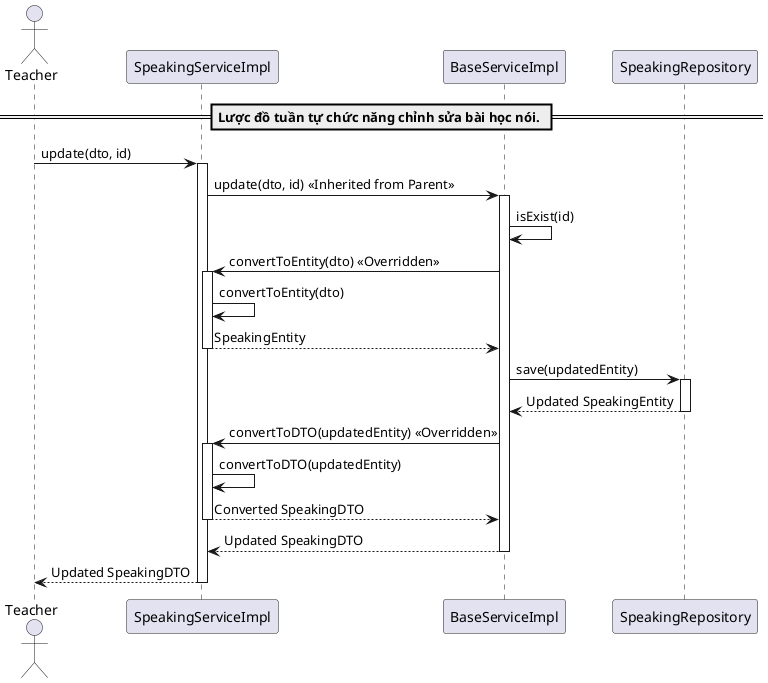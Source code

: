 @startuml updateSpeaking

actor Teacher
participant "SpeakingServiceImpl" as SpeakingService
participant "BaseServiceImpl" as BaseService
participant "SpeakingRepository" as Repository

== Lược đồ tuần tự chức năng chỉnh sửa bài học nói. ==
Teacher -> SpeakingService: update(dto, id)
activate SpeakingService

SpeakingService -> BaseService: update(dto, id) << Inherited from Parent >>
activate BaseService

BaseService -> BaseService: isExist(id)
BaseService -> SpeakingService: convertToEntity(dto) << Overridden >>
activate SpeakingService
SpeakingService -> SpeakingService: convertToEntity(dto)
SpeakingService --> BaseService: SpeakingEntity
deactivate SpeakingService

BaseService -> Repository: save(updatedEntity)
activate Repository
Repository --> BaseService: Updated SpeakingEntity
deactivate Repository

BaseService -> SpeakingService: convertToDTO(updatedEntity) << Overridden >>
activate SpeakingService
SpeakingService -> SpeakingService: convertToDTO(updatedEntity)
SpeakingService --> BaseService: Converted SpeakingDTO
deactivate SpeakingService

BaseService --> SpeakingService: Updated SpeakingDTO
deactivate BaseService

SpeakingService --> Teacher: Updated SpeakingDTO
deactivate SpeakingService

@enduml
